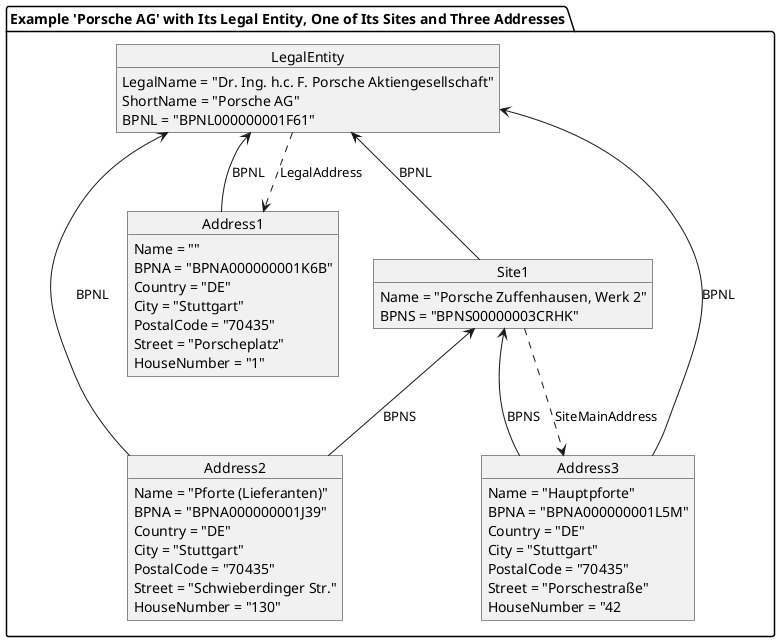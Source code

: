@startuml example-for-bpn

package "Example 'Porsche AG' with Its Legal Entity, One of Its Sites and Three Addresses" {
  object LegalEntity {
    LegalName = "Dr. Ing. h.c. F. Porsche Aktiengesellschaft"
    ShortName = "Porsche AG"
    BPNL = "BPNL000000001F61"
  }

  object Address1 {
    Name = ""
    BPNA = "BPNA000000001K6B"
    Country = "DE"
    City = "Stuttgart"
    PostalCode = "70435"
    Street = "Porscheplatz"
    HouseNumber = "1"
  }

  object Address2 {
    Name = "Pforte (Lieferanten)"
    BPNA = "BPNA000000001J39"
    Country = "DE"
    City = "Stuttgart"
    PostalCode = "70435"
    Street = "Schwieberdinger Str."
    HouseNumber = "130"
  }

  object Address3 {
    Name = "Hauptpforte"
    BPNA = "BPNA000000001L5M"
    Country = "DE"
    City = "Stuttgart"
    PostalCode = "70435"
    Street = "Porschestraße"
    HouseNumber = "42
  }

  object Site1 {
    Name = "Porsche Zuffenhausen, Werk 2"
    BPNS = "BPNS00000003CRHK"
  }

  ' object BusinessPartner {
  '   AddressType = "AdditionalAddress"
  '   NameParts = [
  '     "Dr. Ing. h.c. F. Porsche", 
  '     "Aktiengesellschaft", 
  '     "Porsche Zuffenhausen,", 
  '     "Werk 2, Pforte (Lieferanten)"]
  '   Country = "DE"
  '   City = "Stuttgart"
  '   PostalCode = "70435"
  '   Street = "Schwieberdinger Str."
  '   HouseNumber = "130"
  ' }

  ' BusinessPartner -r-> LegalEntity : BPNL
  ' BusinessPartner -r-> Site1 : BPNS
  ' BusinessPartner -r-> Address2 : BPNA
  LegalEntity .d.> Address1 : LegalAddress
  Site1 .d.> Address3 : SiteMainAddress
  Address1 -u-> LegalEntity : BPNL
  Address2 -u-> Site1 : BPNS
  Address2 -u-> LegalEntity : BPNL
  Address3 -u-> Site1 : BPNS
  Address3 -u-> LegalEntity : BPNL
  Site1 -u-> LegalEntity : BPNL
}

@enduml

